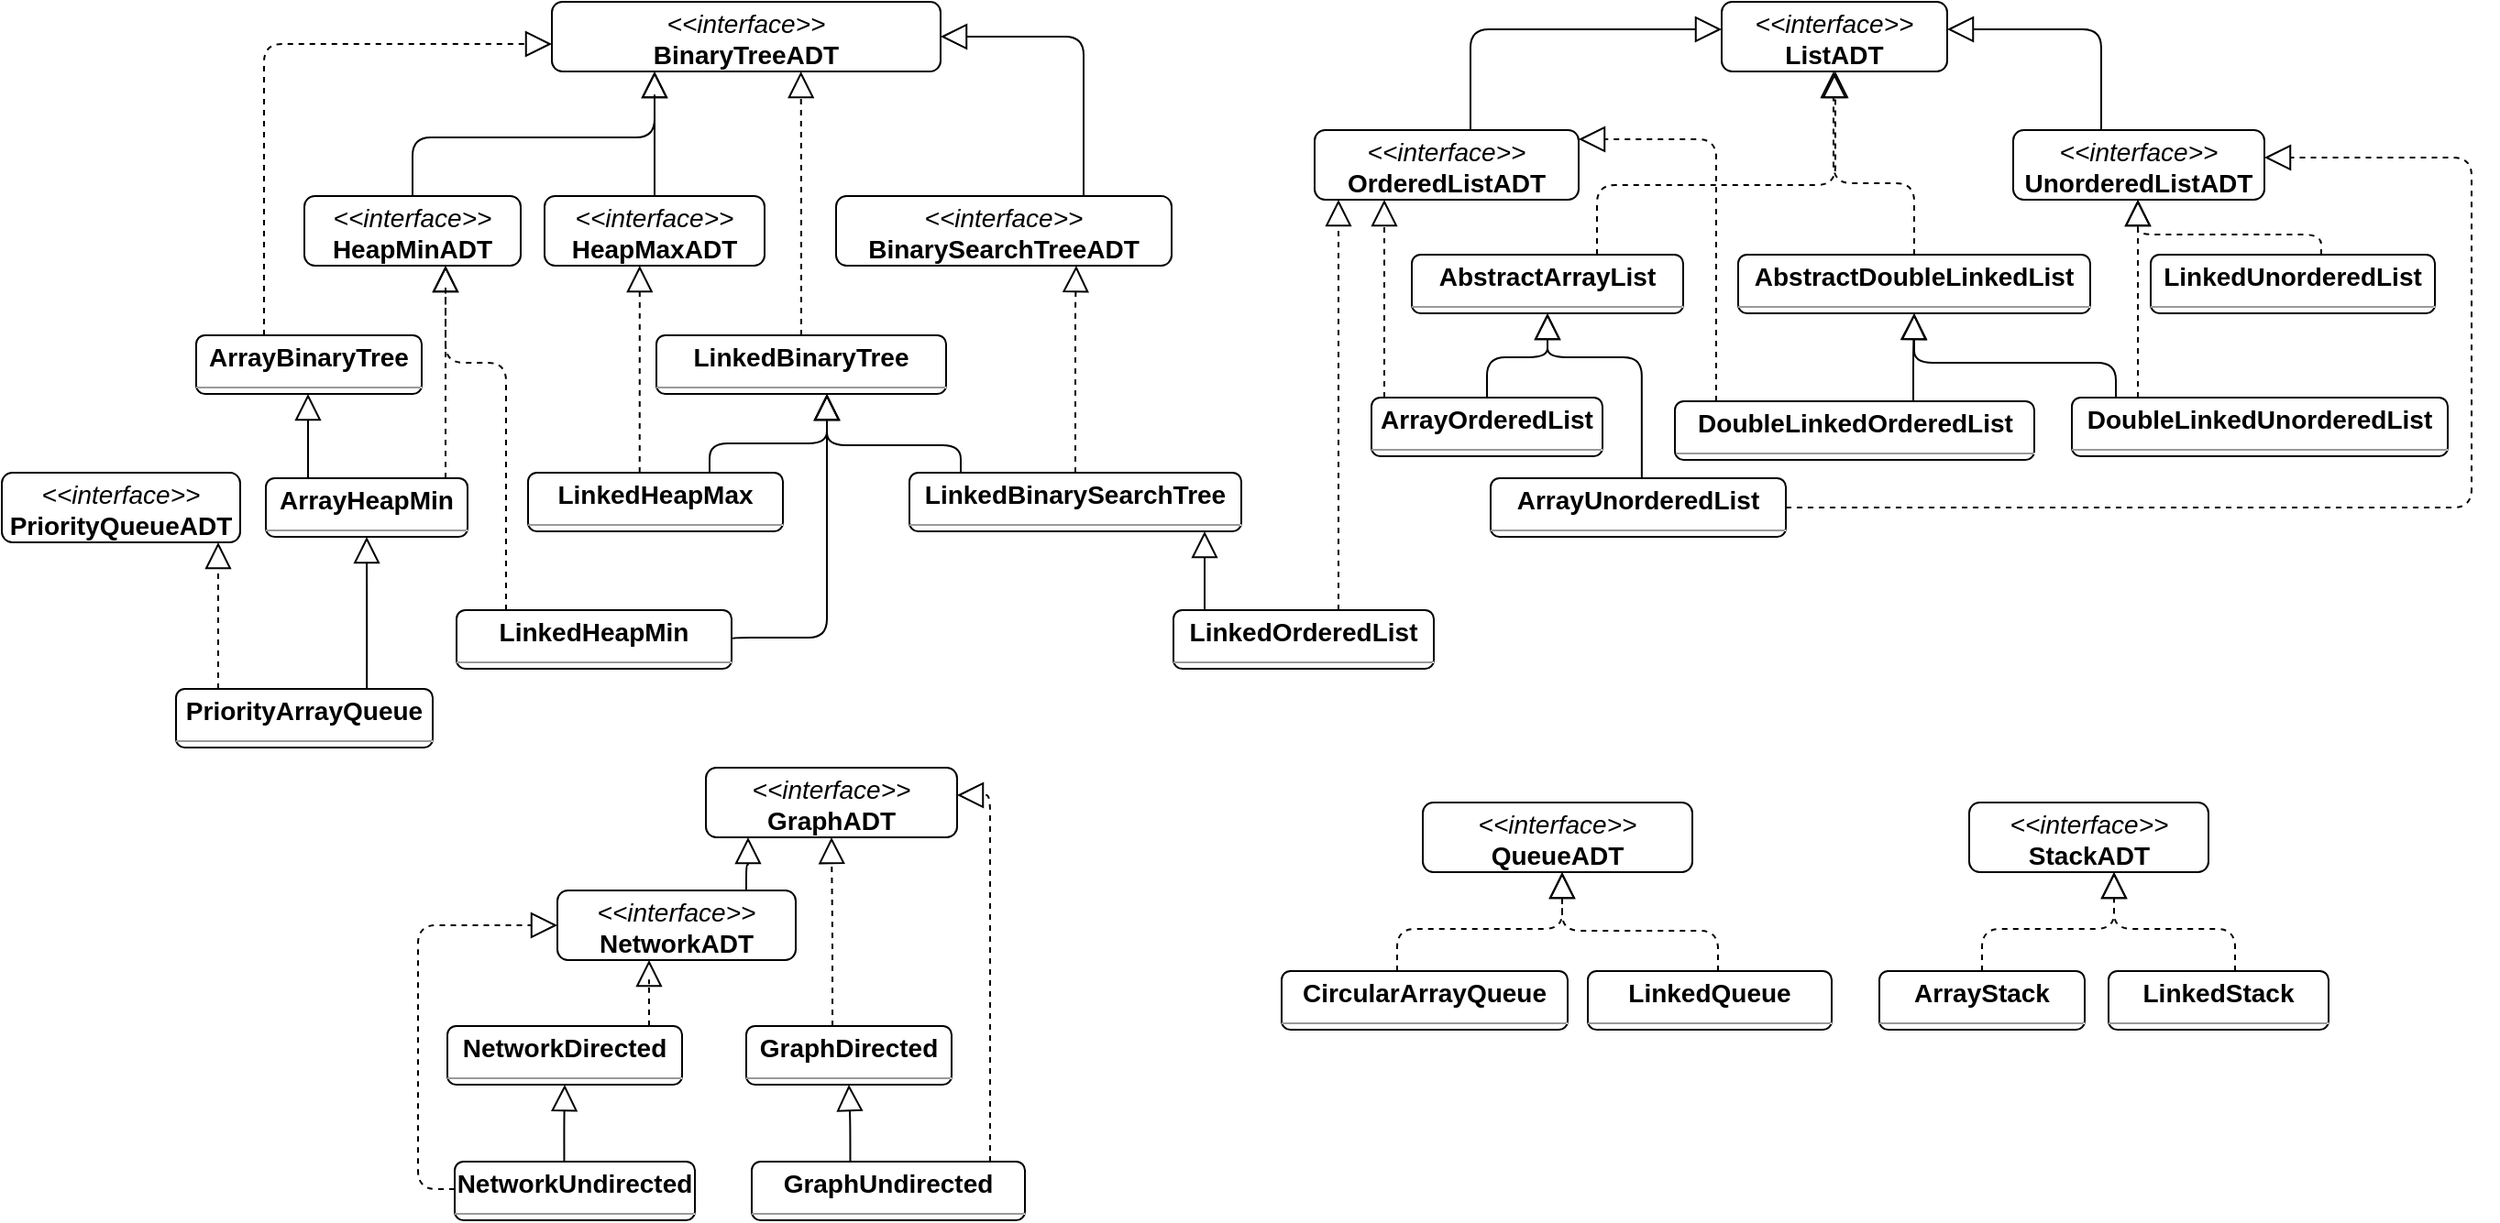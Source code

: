 <mxfile version="20.8.16" type="device"><diagram id="B9WzfpxvC3OFpExpscfD" name="Page-1"><mxGraphModel dx="2983" dy="1731" grid="0" gridSize="10" guides="1" tooltips="1" connect="1" arrows="1" fold="1" page="0" pageScale="1" pageWidth="827" pageHeight="1169" background="none" math="0" shadow="0"><root><mxCell id="0"/><mxCell id="1" parent="0"/><mxCell id="node3" value="&lt;p style=&quot;margin:0px;margin-top:4px;text-align:center;&quot;&gt;&lt;b&gt;AbstractArrayList&lt;T&gt;&lt;/b&gt;&lt;/p&gt;&lt;hr size=&quot;1&quot;/&gt;" style="verticalAlign=top;align=left;overflow=fill;fontSize=14;fontFamily=Helvetica;html=1;rounded=1;shadow=0;comic=0;labelBackgroundColor=none;strokeWidth=1;" parent="1" vertex="1"><mxGeometry x="346" y="-190" width="148" height="32" as="geometry"/></mxCell><mxCell id="node4" value="&lt;p style=&quot;margin:0px;margin-top:4px;text-align:center;&quot;&gt;&lt;b&gt;AbstractDoubleLinkedList&lt;T&gt;&lt;/b&gt;&lt;/p&gt;&lt;hr size=&quot;1&quot;/&gt;" style="verticalAlign=top;align=left;overflow=fill;fontSize=14;fontFamily=Helvetica;html=1;rounded=1;shadow=0;comic=0;labelBackgroundColor=none;strokeWidth=1;" parent="1" vertex="1"><mxGeometry x="524" y="-190" width="192" height="32" as="geometry"/></mxCell><mxCell id="node18" value="&lt;p style=&quot;margin:0px;margin-top:4px;text-align:center;&quot;&gt;&lt;b&gt;ArrayBinaryTree&lt;T&gt;&lt;/b&gt;&lt;/p&gt;&lt;hr size=&quot;1&quot;/&gt;" style="verticalAlign=top;align=left;overflow=fill;fontSize=14;fontFamily=Helvetica;html=1;rounded=1;shadow=0;comic=0;labelBackgroundColor=none;strokeWidth=1;" parent="1" vertex="1"><mxGeometry x="-317" y="-146" width="123" height="32" as="geometry"/></mxCell><mxCell id="node32" value="&lt;p style=&quot;margin:0px;margin-top:4px;text-align:center;&quot;&gt;&lt;b&gt;ArrayHeapMin&lt;T&gt;&lt;/b&gt;&lt;/p&gt;&lt;hr size=&quot;1&quot;/&gt;" style="verticalAlign=top;align=left;overflow=fill;fontSize=14;fontFamily=Helvetica;html=1;rounded=1;shadow=0;comic=0;labelBackgroundColor=none;strokeWidth=1;" parent="1" vertex="1"><mxGeometry x="-279" y="-68" width="110" height="32" as="geometry"/></mxCell><mxCell id="node14" value="&lt;p style=&quot;margin:0px;margin-top:4px;text-align:center;&quot;&gt;&lt;b&gt;ArrayOrderedList&lt;T&gt;&lt;/b&gt;&lt;/p&gt;&lt;hr size=&quot;1&quot;/&gt;" style="verticalAlign=top;align=left;overflow=fill;fontSize=14;fontFamily=Helvetica;html=1;rounded=1;shadow=0;comic=0;labelBackgroundColor=none;strokeWidth=1;" parent="1" vertex="1"><mxGeometry x="324" y="-112" width="126" height="32" as="geometry"/></mxCell><mxCell id="node20" value="&lt;p style=&quot;margin:0px;margin-top:4px;text-align:center;&quot;&gt;&lt;b&gt;ArrayUnorderedList&lt;T&gt;&lt;/b&gt;&lt;/p&gt;&lt;hr size=&quot;1&quot;/&gt;" style="verticalAlign=top;align=left;overflow=fill;fontSize=14;fontFamily=Helvetica;html=1;rounded=1;shadow=0;comic=0;labelBackgroundColor=none;strokeWidth=1;" parent="1" vertex="1"><mxGeometry x="389" y="-68" width="161" height="32" as="geometry"/></mxCell><mxCell id="node31" value="&lt;p style=&quot;margin:0px;margin-top:4px;text-align:center;&quot;&gt;&lt;i&gt;&amp;lt;&amp;lt;interface&amp;gt;&amp;gt;&lt;/i&gt;&lt;br/&gt;&lt;b&gt;BinarySearchTreeADT&lt;T&gt;&lt;/b&gt;&lt;/p&gt;&lt;hr size=&quot;1&quot;/&gt;" style="verticalAlign=top;align=left;overflow=fill;fontSize=14;fontFamily=Helvetica;html=1;rounded=1;shadow=0;comic=0;labelBackgroundColor=none;strokeWidth=1;" parent="1" vertex="1"><mxGeometry x="32" y="-222" width="183" height="38" as="geometry"/></mxCell><mxCell id="node34" value="&lt;p style=&quot;margin:0px;margin-top:4px;text-align:center;&quot;&gt;&lt;i&gt;&amp;lt;&amp;lt;interface&amp;gt;&amp;gt;&lt;/i&gt;&lt;br/&gt;&lt;b&gt;BinaryTreeADT&lt;T&gt;&lt;/b&gt;&lt;/p&gt;&lt;hr size=&quot;1&quot;/&gt;" style="verticalAlign=top;align=left;overflow=fill;fontSize=14;fontFamily=Helvetica;html=1;rounded=1;shadow=0;comic=0;labelBackgroundColor=none;strokeWidth=1;" parent="1" vertex="1"><mxGeometry x="-123" y="-328" width="212" height="38" as="geometry"/></mxCell><mxCell id="node17" value="&lt;p style=&quot;margin:0px;margin-top:4px;text-align:center;&quot;&gt;&lt;b&gt;DoubleLinkedOrderedList&lt;T&gt;&lt;/b&gt;&lt;/p&gt;&lt;hr size=&quot;1&quot;/&gt;" style="verticalAlign=top;align=left;overflow=fill;fontSize=14;fontFamily=Helvetica;html=1;rounded=1;shadow=0;comic=0;labelBackgroundColor=none;strokeWidth=1;" parent="1" vertex="1"><mxGeometry x="489.5" y="-110" width="196" height="32" as="geometry"/></mxCell><mxCell id="node12" value="&lt;p style=&quot;margin:0px;margin-top:4px;text-align:center;&quot;&gt;&lt;b&gt;DoubleLinkedUnorderedList&lt;T&gt;&lt;/b&gt;&lt;/p&gt;&lt;hr size=&quot;1&quot;/&gt;" style="verticalAlign=top;align=left;overflow=fill;fontSize=14;fontFamily=Helvetica;html=1;rounded=1;shadow=0;comic=0;labelBackgroundColor=none;strokeWidth=1;" parent="1" vertex="1"><mxGeometry x="706" y="-112" width="205" height="32" as="geometry"/></mxCell><mxCell id="node22" value="&lt;p style=&quot;margin:0px;margin-top:4px;text-align:center;&quot;&gt;&lt;i&gt;&amp;lt;&amp;lt;interface&amp;gt;&amp;gt;&lt;/i&gt;&lt;br/&gt;&lt;b&gt;HeapMaxADT&lt;T&gt;&lt;/b&gt;&lt;/p&gt;&lt;hr size=&quot;1&quot;/&gt;" style="verticalAlign=top;align=left;overflow=fill;fontSize=14;fontFamily=Helvetica;html=1;rounded=1;shadow=0;comic=0;labelBackgroundColor=none;strokeWidth=1;" parent="1" vertex="1"><mxGeometry x="-127" y="-222" width="120" height="38" as="geometry"/></mxCell><mxCell id="node23" value="&lt;p style=&quot;margin:0px;margin-top:4px;text-align:center;&quot;&gt;&lt;i&gt;&amp;lt;&amp;lt;interface&amp;gt;&amp;gt;&lt;/i&gt;&lt;br/&gt;&lt;b&gt;HeapMinADT&lt;T&gt;&lt;/b&gt;&lt;/p&gt;&lt;hr size=&quot;1&quot;/&gt;" style="verticalAlign=top;align=left;overflow=fill;fontSize=14;fontFamily=Helvetica;html=1;rounded=1;shadow=0;comic=0;labelBackgroundColor=none;strokeWidth=1;" parent="1" vertex="1"><mxGeometry x="-258" y="-222" width="118" height="38" as="geometry"/></mxCell><mxCell id="node25" value="&lt;p style=&quot;margin:0px;margin-top:4px;text-align:center;&quot;&gt;&lt;b&gt;LinkedBinarySearchTree&lt;T&gt;&lt;/b&gt;&lt;/p&gt;&lt;hr size=&quot;1&quot;/&gt;" style="verticalAlign=top;align=left;overflow=fill;fontSize=14;fontFamily=Helvetica;html=1;rounded=1;shadow=0;comic=0;labelBackgroundColor=none;strokeWidth=1;" parent="1" vertex="1"><mxGeometry x="72" y="-71" width="181" height="32" as="geometry"/></mxCell><mxCell id="node5" value="&lt;p style=&quot;margin:0px;margin-top:4px;text-align:center;&quot;&gt;&lt;b&gt;LinkedBinaryTree&lt;T&gt;&lt;/b&gt;&lt;/p&gt;&lt;hr size=&quot;1&quot;/&gt;" style="verticalAlign=top;align=left;overflow=fill;fontSize=14;fontFamily=Helvetica;html=1;rounded=1;shadow=0;comic=0;labelBackgroundColor=none;strokeWidth=1;" parent="1" vertex="1"><mxGeometry x="-66" y="-146" width="158" height="32" as="geometry"/></mxCell><mxCell id="node13" value="&lt;p style=&quot;margin:0px;margin-top:4px;text-align:center;&quot;&gt;&lt;b&gt;LinkedHeapMax&lt;T&gt;&lt;/b&gt;&lt;/p&gt;&lt;hr size=&quot;1&quot;/&gt;" style="verticalAlign=top;align=left;overflow=fill;fontSize=14;fontFamily=Helvetica;html=1;rounded=1;shadow=0;comic=0;labelBackgroundColor=none;strokeWidth=1;" parent="1" vertex="1"><mxGeometry x="-136" y="-71" width="139" height="32" as="geometry"/></mxCell><mxCell id="node28" value="&lt;p style=&quot;margin:0px;margin-top:4px;text-align:center;&quot;&gt;&lt;b&gt;LinkedHeapMin&lt;T&gt;&lt;/b&gt;&lt;/p&gt;&lt;hr size=&quot;1&quot;/&gt;" style="verticalAlign=top;align=left;overflow=fill;fontSize=14;fontFamily=Helvetica;html=1;rounded=1;shadow=0;comic=0;labelBackgroundColor=none;strokeWidth=1;" parent="1" vertex="1"><mxGeometry x="-175" y="4" width="150" height="32" as="geometry"/></mxCell><mxCell id="node6" value="&lt;p style=&quot;margin:0px;margin-top:4px;text-align:center;&quot;&gt;&lt;b&gt;LinkedOrderedList&lt;T&gt;&lt;/b&gt;&lt;/p&gt;&lt;hr size=&quot;1&quot;/&gt;" style="verticalAlign=top;align=left;overflow=fill;fontSize=14;fontFamily=Helvetica;html=1;rounded=1;shadow=0;comic=0;labelBackgroundColor=none;strokeWidth=1;" parent="1" vertex="1"><mxGeometry x="216" y="4" width="142" height="32" as="geometry"/></mxCell><mxCell id="node29" value="&lt;p style=&quot;margin:0px;margin-top:4px;text-align:center;&quot;&gt;&lt;b&gt;LinkedUnorderedList&lt;T&gt;&lt;/b&gt;&lt;/p&gt;&lt;hr size=&quot;1&quot;/&gt;" style="verticalAlign=top;align=left;overflow=fill;fontSize=14;fontFamily=Helvetica;html=1;rounded=1;shadow=0;comic=0;labelBackgroundColor=none;strokeWidth=1;" parent="1" vertex="1"><mxGeometry x="749" y="-190" width="155" height="32" as="geometry"/></mxCell><mxCell id="node27" value="&lt;p style=&quot;margin:0px;margin-top:4px;text-align:center;&quot;&gt;&lt;i&gt;&amp;lt;&amp;lt;interface&amp;gt;&amp;gt;&lt;/i&gt;&lt;br/&gt;&lt;b&gt;ListADT&lt;T&gt;&lt;/b&gt;&lt;/p&gt;&lt;hr size=&quot;1&quot;/&gt;" style="verticalAlign=top;align=left;overflow=fill;fontSize=14;fontFamily=Helvetica;html=1;rounded=1;shadow=0;comic=0;labelBackgroundColor=none;strokeWidth=1;" parent="1" vertex="1"><mxGeometry x="515" y="-328" width="123" height="38" as="geometry"/></mxCell><mxCell id="node1" value="&lt;p style=&quot;margin:0px;margin-top:4px;text-align:center;&quot;&gt;&lt;i&gt;&amp;lt;&amp;lt;interface&amp;gt;&amp;gt;&lt;/i&gt;&lt;br/&gt;&lt;b&gt;OrderedListADT&lt;T&gt;&lt;/b&gt;&lt;/p&gt;&lt;hr size=&quot;1&quot;/&gt;" style="verticalAlign=top;align=left;overflow=fill;fontSize=14;fontFamily=Helvetica;html=1;rounded=1;shadow=0;comic=0;labelBackgroundColor=none;strokeWidth=1;" parent="1" vertex="1"><mxGeometry x="293" y="-258" width="144" height="38" as="geometry"/></mxCell><mxCell id="node21" value="&lt;p style=&quot;margin:0px;margin-top:4px;text-align:center;&quot;&gt;&lt;b&gt;PriorityArrayQueue&lt;T&gt;&lt;/b&gt;&lt;/p&gt;&lt;hr size=&quot;1&quot;/&gt;" style="verticalAlign=top;align=left;overflow=fill;fontSize=14;fontFamily=Helvetica;html=1;rounded=1;shadow=0;comic=0;labelBackgroundColor=none;strokeWidth=1;" parent="1" vertex="1"><mxGeometry x="-328" y="47" width="140" height="32" as="geometry"/></mxCell><mxCell id="node30" value="&lt;p style=&quot;margin:0px;margin-top:4px;text-align:center;&quot;&gt;&lt;i&gt;&amp;lt;&amp;lt;interface&amp;gt;&amp;gt;&lt;/i&gt;&lt;br/&gt;&lt;b&gt;PriorityQueueADT&lt;T&gt;&lt;/b&gt;&lt;/p&gt;&lt;hr size=&quot;1&quot;/&gt;" style="verticalAlign=top;align=left;overflow=fill;fontSize=14;fontFamily=Helvetica;html=1;rounded=1;shadow=0;comic=0;labelBackgroundColor=none;strokeWidth=1;" parent="1" vertex="1"><mxGeometry x="-423" y="-71" width="130" height="38" as="geometry"/></mxCell><mxCell id="node2" value="&lt;p style=&quot;margin:0px;margin-top:4px;text-align:center;&quot;&gt;&lt;i&gt;&amp;lt;&amp;lt;interface&amp;gt;&amp;gt;&lt;/i&gt;&lt;br/&gt;&lt;b&gt;UnorderedListADT&lt;T&gt;&lt;/b&gt;&lt;/p&gt;&lt;hr size=&quot;1&quot;/&gt;" style="verticalAlign=top;align=left;overflow=fill;fontSize=14;fontFamily=Helvetica;html=1;rounded=1;shadow=0;comic=0;labelBackgroundColor=none;strokeWidth=1;" parent="1" vertex="1"><mxGeometry x="674" y="-258" width="137" height="38" as="geometry"/></mxCell><mxCell id="edge27" value="" style="html=1;rounded=1;edgeStyle=orthogonalEdgeStyle;dashed=1;startArrow=none;endArrow=block;endSize=12;labelBackgroundColor=none;fontColor=default;endFill=0;" parent="1" source="node3" target="node27" edge="1"><mxGeometry width="50" height="50" relative="1" as="geometry"><Array as="points"><mxPoint x="447" y="-228"/><mxPoint x="577" y="-228"/></Array></mxGeometry></mxCell><mxCell id="edge28" value="" style="html=1;rounded=1;edgeStyle=orthogonalEdgeStyle;dashed=1;startArrow=none;endArrow=block;endSize=12;labelBackgroundColor=none;fontColor=default;endFill=0;" parent="1" source="node4" target="node27" edge="1"><mxGeometry width="50" height="50" relative="1" as="geometry"><Array as="points"><mxPoint x="620" y="-229"/><mxPoint x="576" y="-229"/></Array></mxGeometry></mxCell><mxCell id="edge14" value="" style="html=1;rounded=1;edgeStyle=orthogonalEdgeStyle;dashed=1;startArrow=none;endArrow=block;endSize=12;fontColor=default;labelBackgroundColor=none;endFill=0;" parent="1" source="node18" target="node34" edge="1"><mxGeometry width="50" height="50" relative="1" as="geometry"><Array as="points"><mxPoint x="-280" y="-305"/></Array></mxGeometry></mxCell><mxCell id="edge30" value="" style="html=1;rounded=1;edgeStyle=orthogonalEdgeStyle;dashed=0;startArrow=none;endArrow=block;endSize=12;labelBackgroundColor=none;fontColor=default;endFill=0;" parent="1" source="node32" target="node18" edge="1"><mxGeometry width="50" height="50" relative="1" as="geometry"><Array as="points"><mxPoint x="-256" y="-81"/><mxPoint x="-256" y="-81"/></Array></mxGeometry></mxCell><mxCell id="edge5" value="" style="html=1;rounded=1;edgeStyle=orthogonalEdgeStyle;dashed=1;startArrow=none;endArrow=block;endSize=12;fontColor=default;labelBackgroundColor=none;endFill=0;" parent="1" source="node32" target="node23" edge="1"><mxGeometry width="50" height="50" relative="1" as="geometry"><Array as="points"><mxPoint x="-181" y="-173"/><mxPoint x="-181" y="-173"/></Array></mxGeometry></mxCell><mxCell id="edge33" value="" style="html=1;rounded=1;edgeStyle=orthogonalEdgeStyle;dashed=0;startArrow=none;endArrow=block;endSize=12;exitX=0.500;exitY=0.001;exitDx=0;exitDy=0;labelBackgroundColor=none;fontColor=default;endFill=0;" parent="1" source="node14" target="node3" edge="1"><mxGeometry width="50" height="50" relative="1" as="geometry"><Array as="points"><mxPoint x="387" y="-134"/><mxPoint x="420" y="-134"/></Array></mxGeometry></mxCell><mxCell id="edge12" value="" style="html=1;rounded=1;edgeStyle=orthogonalEdgeStyle;dashed=1;startArrow=none;endArrow=block;endSize=12;labelBackgroundColor=none;fontColor=default;endFill=0;" parent="1" source="node14" target="node1" edge="1"><mxGeometry width="50" height="50" relative="1" as="geometry"><Array as="points"><mxPoint x="331" y="-193"/><mxPoint x="331" y="-193"/></Array></mxGeometry></mxCell><mxCell id="edge17" value="" style="html=1;rounded=1;edgeStyle=orthogonalEdgeStyle;dashed=0;startArrow=none;endArrow=block;endSize=12;exitX=0.512;exitY=0.001;exitDx=0;exitDy=0;labelBackgroundColor=none;fontColor=default;endFill=0;" parent="1" source="node20" target="node3" edge="1"><mxGeometry width="50" height="50" relative="1" as="geometry"><Array as="points"><mxPoint x="471" y="-134"/><mxPoint x="420" y="-134"/></Array></mxGeometry></mxCell><mxCell id="edge11" value="" style="html=1;rounded=1;edgeStyle=orthogonalEdgeStyle;dashed=1;startArrow=none;endArrow=block;endSize=12;labelBackgroundColor=none;fontColor=default;endFill=0;" parent="1" source="node20" target="node2" edge="1"><mxGeometry width="50" height="50" relative="1" as="geometry"><Array as="points"><mxPoint x="924" y="-52"/><mxPoint x="924" y="-243"/></Array></mxGeometry></mxCell><mxCell id="edge35" value="" style="html=1;rounded=1;dashed=0;startArrow=none;endArrow=block;endSize=12;fontColor=default;edgeStyle=orthogonalEdgeStyle;labelBackgroundColor=none;endFill=0;" parent="1" source="node31" target="node34" edge="1"><mxGeometry width="50" height="50" relative="1" as="geometry"><Array as="points"><mxPoint x="167" y="-309"/></Array></mxGeometry></mxCell><mxCell id="edge0" value="" style="html=1;rounded=1;edgeStyle=orthogonalEdgeStyle;dashed=0;startArrow=none;endArrow=block;endSize=12;exitX=0.663;exitY=0.001;exitDx=0;exitDy=0;labelBackgroundColor=none;fontColor=default;endFill=0;" parent="1" source="node17" target="node4" edge="1"><mxGeometry width="50" height="50" relative="1" as="geometry"><Array as="points"/></mxGeometry></mxCell><mxCell id="edge6" value="" style="html=1;rounded=1;edgeStyle=orthogonalEdgeStyle;dashed=1;startArrow=none;endArrow=block;endSize=12;labelBackgroundColor=none;fontColor=default;endFill=0;" parent="1" source="node17" target="node1" edge="1"><mxGeometry width="50" height="50" relative="1" as="geometry"><Array as="points"><mxPoint x="512" y="-253"/></Array></mxGeometry></mxCell><mxCell id="edge31" value="" style="html=1;rounded=1;edgeStyle=orthogonalEdgeStyle;dashed=0;startArrow=none;endArrow=block;endSize=12;labelBackgroundColor=none;fontColor=default;endFill=0;" parent="1" source="node12" target="node4" edge="1"><mxGeometry width="50" height="50" relative="1" as="geometry"><Array as="points"><mxPoint x="730" y="-131"/><mxPoint x="620" y="-131"/></Array></mxGeometry></mxCell><mxCell id="edge21" value="" style="html=1;rounded=1;edgeStyle=orthogonalEdgeStyle;dashed=1;startArrow=none;endArrow=block;endSize=12;labelBackgroundColor=none;fontColor=default;endFill=0;" parent="1" source="node12" target="node2" edge="1"><mxGeometry width="50" height="50" relative="1" as="geometry"><Array as="points"><mxPoint x="742" y="-141"/><mxPoint x="742" y="-141"/></Array></mxGeometry></mxCell><mxCell id="edge4" value="" style="html=1;rounded=1;dashed=0;startArrow=none;endArrow=block;endSize=12;fontColor=default;edgeStyle=orthogonalEdgeStyle;labelBackgroundColor=none;endFill=0;" parent="1" source="node22" target="node34" edge="1"><mxGeometry width="50" height="50" relative="1" as="geometry"><Array as="points"><mxPoint x="-67" y="-278"/><mxPoint x="-67" y="-278"/></Array></mxGeometry></mxCell><mxCell id="edge3" value="" style="html=1;rounded=1;edgeStyle=orthogonalEdgeStyle;dashed=0;startArrow=none;endArrow=block;endSize=12;fontColor=default;labelBackgroundColor=none;endFill=0;" parent="1" source="node23" target="node34" edge="1"><mxGeometry width="50" height="50" relative="1" as="geometry"><Array as="points"><mxPoint x="-199" y="-254"/><mxPoint x="-67" y="-254"/></Array></mxGeometry></mxCell><mxCell id="edge13" value="" style="html=1;rounded=1;edgeStyle=orthogonalEdgeStyle;dashed=1;startArrow=none;endArrow=block;endSize=12;labelBackgroundColor=none;fontColor=default;endFill=0;" parent="1" source="node25" target="node31" edge="1"><mxGeometry width="50" height="50" relative="1" as="geometry"><Array as="points"><mxPoint x="163" y="-161"/><mxPoint x="163" y="-161"/></Array></mxGeometry></mxCell><mxCell id="edge39" value="" style="html=1;rounded=1;dashed=0;startArrow=none;endArrow=block;endSize=12;edgeStyle=orthogonalEdgeStyle;labelBackgroundColor=none;fontColor=default;endFill=0;" parent="1" source="node25" target="node5" edge="1"><mxGeometry width="50" height="50" relative="1" as="geometry"><Array as="points"><mxPoint x="100" y="-86"/><mxPoint x="27" y="-86"/></Array></mxGeometry></mxCell><mxCell id="edge24" value="" style="html=1;rounded=1;edgeStyle=orthogonalEdgeStyle;dashed=1;startArrow=none;endArrow=block;endSize=12;exitX=0.500;exitY=0.001;exitDx=0;exitDy=0;entryX=0.641;entryY=1.001;entryDx=0;entryDy=0;fontColor=default;labelBackgroundColor=none;endFill=0;" parent="1" source="node5" target="node34" edge="1"><mxGeometry width="50" height="50" relative="1" as="geometry"><Array as="points"/></mxGeometry></mxCell><mxCell id="edge15" value="" style="html=1;rounded=1;edgeStyle=orthogonalEdgeStyle;dashed=1;startArrow=none;endArrow=block;endSize=12;exitX=0.438;exitY=0.001;exitDx=0;exitDy=0;fontColor=default;labelBackgroundColor=none;endFill=0;" parent="1" source="node13" target="node22" edge="1"><mxGeometry width="50" height="50" relative="1" as="geometry"><Array as="points"><mxPoint x="-75" y="-158"/><mxPoint x="-75" y="-158"/></Array></mxGeometry></mxCell><mxCell id="edge20" value="" style="html=1;rounded=1;edgeStyle=orthogonalEdgeStyle;dashed=0;startArrow=none;endArrow=block;endSize=12;labelBackgroundColor=none;fontColor=default;endFill=0;" parent="1" source="node13" target="node5" edge="1"><mxGeometry width="50" height="50" relative="1" as="geometry"><Array as="points"><mxPoint x="-37" y="-87"/><mxPoint x="27" y="-87"/></Array></mxGeometry></mxCell><mxCell id="edge32" value="" style="html=1;rounded=1;edgeStyle=orthogonalEdgeStyle;dashed=1;startArrow=none;endArrow=block;endSize=12;fontColor=default;labelBackgroundColor=none;endFill=0;" parent="1" source="node28" target="node23" edge="1"><mxGeometry width="50" height="50" relative="1" as="geometry"><Array as="points"><mxPoint x="-148" y="-131"/><mxPoint x="-181" y="-131"/></Array></mxGeometry></mxCell><mxCell id="edge22" value="" style="html=1;rounded=1;edgeStyle=orthogonalEdgeStyle;dashed=0;startArrow=none;endArrow=block;endSize=12;exitX=1.000;exitY=0.500;exitDx=0;exitDy=0;labelBackgroundColor=none;fontColor=default;endFill=0;" parent="1" source="node28" target="node5" edge="1"><mxGeometry width="50" height="50" relative="1" as="geometry"><Array as="points"><mxPoint x="-25" y="19"/><mxPoint x="27" y="19"/></Array></mxGeometry></mxCell><mxCell id="edge26" value="" style="html=1;rounded=1;edgeStyle=orthogonalEdgeStyle;dashed=0;startArrow=none;endArrow=block;endSize=12;labelBackgroundColor=none;fontColor=default;endFill=0;" parent="1" source="node6" target="node25" edge="1"><mxGeometry width="50" height="50" relative="1" as="geometry"><Array as="points"><mxPoint x="233" y="-13"/><mxPoint x="233" y="-13"/></Array></mxGeometry></mxCell><mxCell id="edge29" value="" style="html=1;rounded=1;edgeStyle=orthogonalEdgeStyle;dashed=1;startArrow=none;endArrow=block;endSize=12;labelBackgroundColor=none;fontColor=default;endFill=0;" parent="1" source="node6" target="node1" edge="1"><mxGeometry width="50" height="50" relative="1" as="geometry"><Array as="points"><mxPoint x="306" y="-54"/><mxPoint x="306" y="-54"/></Array><mxPoint x="223" y="4" as="sourcePoint"/></mxGeometry></mxCell><mxCell id="edge23" value="" style="html=1;rounded=1;edgeStyle=orthogonalEdgeStyle;dashed=1;startArrow=none;endArrow=block;endSize=12;labelBackgroundColor=none;fontColor=default;endFill=0;" parent="1" source="node29" target="node2" edge="1"><mxGeometry width="50" height="50" relative="1" as="geometry"><Array as="points"><mxPoint x="842" y="-201"/><mxPoint x="742" y="-201"/></Array></mxGeometry></mxCell><mxCell id="edge9" value="" style="html=1;rounded=1;edgeStyle=orthogonalEdgeStyle;dashed=0;startArrow=none;endArrow=block;endSize=12;labelBackgroundColor=none;fontColor=default;endFill=0;" parent="1" source="node1" target="node27" edge="1"><mxGeometry width="50" height="50" relative="1" as="geometry"><Array as="points"><mxPoint x="378" y="-313"/></Array></mxGeometry></mxCell><mxCell id="edge16" value="" style="html=1;rounded=1;edgeStyle=orthogonalEdgeStyle;dashed=0;startArrow=none;endArrow=block;endSize=12;exitX=0.743;exitY=0.001;exitDx=0;exitDy=0;entryX=0.500;entryY=1.001;entryDx=0;entryDy=0;labelBackgroundColor=none;fontColor=default;endFill=0;" parent="1" source="node21" target="node32" edge="1"><mxGeometry width="50" height="50" relative="1" as="geometry"><Array as="points"/></mxGeometry></mxCell><mxCell id="edge38" value="" style="html=1;rounded=1;edgeStyle=orthogonalEdgeStyle;dashed=1;startArrow=none;endArrow=block;endSize=12;labelBackgroundColor=none;fontColor=default;endFill=0;" parent="1" source="node21" target="node30" edge="1"><mxGeometry width="50" height="50" relative="1" as="geometry"><Array as="points"><mxPoint x="-305" y="-12"/><mxPoint x="-305" y="-12"/></Array></mxGeometry></mxCell><mxCell id="edge7" value="" style="html=1;rounded=1;edgeStyle=orthogonalEdgeStyle;dashed=0;startArrow=none;endArrow=block;endSize=12;labelBackgroundColor=none;fontColor=default;endFill=0;" parent="1" source="node2" target="node27" edge="1"><mxGeometry width="50" height="50" relative="1" as="geometry"><Array as="points"><mxPoint x="722" y="-313"/></Array></mxGeometry></mxCell><mxCell id="node8" value="&lt;p style=&quot;margin:0px;margin-top:4px;text-align:center;&quot;&gt;&lt;b&gt;CircularArrayQueue&lt;T&gt;&lt;/b&gt;&lt;/p&gt;&lt;hr size=&quot;1&quot;/&gt;" style="verticalAlign=top;align=left;overflow=fill;fontSize=14;fontFamily=Helvetica;html=1;rounded=1;shadow=0;comic=0;labelBackgroundColor=none;strokeWidth=1;" parent="1" vertex="1"><mxGeometry x="275" y="201" width="156" height="32" as="geometry"/></mxCell><mxCell id="node26" value="&lt;p style=&quot;margin:0px;margin-top:4px;text-align:center;&quot;&gt;&lt;b&gt;LinkedQueue&lt;T&gt;&lt;/b&gt;&lt;/p&gt;&lt;hr size=&quot;1&quot;/&gt;" style="verticalAlign=top;align=left;overflow=fill;fontSize=14;fontFamily=Helvetica;html=1;rounded=1;shadow=0;comic=0;labelBackgroundColor=none;strokeWidth=1;" parent="1" vertex="1"><mxGeometry x="442" y="201" width="133" height="32" as="geometry"/></mxCell><mxCell id="node11" value="&lt;p style=&quot;margin:0px;margin-top:4px;text-align:center;&quot;&gt;&lt;i&gt;&amp;lt;&amp;lt;interface&amp;gt;&amp;gt;&lt;/i&gt;&lt;br/&gt;&lt;b&gt;QueueADT&lt;T&gt;&lt;/b&gt;&lt;/p&gt;&lt;hr size=&quot;1&quot;/&gt;" style="verticalAlign=top;align=left;overflow=fill;fontSize=14;fontFamily=Helvetica;html=1;rounded=1;shadow=0;comic=0;labelBackgroundColor=none;strokeWidth=1;" parent="1" vertex="1"><mxGeometry x="352" y="109" width="147" height="38" as="geometry"/></mxCell><mxCell id="edge25" value="" style="html=1;rounded=1;edgeStyle=orthogonalEdgeStyle;dashed=1;startArrow=none;endArrow=block;endSize=12;labelBackgroundColor=none;fontColor=default;endFill=0;" parent="1" source="node8" target="node11" edge="1"><mxGeometry width="50" height="50" relative="1" as="geometry"><Array as="points"><mxPoint x="338" y="178"/><mxPoint x="428" y="178"/></Array></mxGeometry></mxCell><mxCell id="edge19" value="" style="html=1;rounded=1;edgeStyle=orthogonalEdgeStyle;dashed=1;startArrow=none;endArrow=block;endSize=12;labelBackgroundColor=none;fontColor=default;endFill=0;" parent="1" source="node26" target="node11" edge="1"><mxGeometry width="50" height="50" relative="1" as="geometry"><Array as="points"><mxPoint x="513" y="179"/><mxPoint x="428" y="179"/></Array></mxGeometry></mxCell><mxCell id="node0" value="&lt;p style=&quot;margin:0px;margin-top:4px;text-align:center;&quot;&gt;&lt;i&gt;&amp;lt;&amp;lt;interface&amp;gt;&amp;gt;&lt;/i&gt;&lt;br/&gt;&lt;b&gt;StackADT&lt;T&gt;&lt;/b&gt;&lt;/p&gt;&lt;hr size=&quot;1&quot;/&gt;" style="verticalAlign=top;align=left;overflow=fill;fontSize=14;fontFamily=Helvetica;html=1;rounded=1;shadow=0;comic=0;labelBackgroundColor=none;strokeWidth=1;" parent="1" vertex="1"><mxGeometry x="650" y="109" width="130.5" height="38" as="geometry"/></mxCell><mxCell id="node15" value="&lt;p style=&quot;margin:0px;margin-top:4px;text-align:center;&quot;&gt;&lt;b&gt;ArrayStack&lt;T&gt;&lt;/b&gt;&lt;/p&gt;&lt;hr size=&quot;1&quot;/&gt;" style="verticalAlign=top;align=left;overflow=fill;fontSize=14;fontFamily=Helvetica;html=1;rounded=1;shadow=0;comic=0;labelBackgroundColor=none;strokeWidth=1;" parent="1" vertex="1"><mxGeometry x="601" y="201" width="112" height="32" as="geometry"/></mxCell><mxCell id="node33" value="&lt;p style=&quot;margin:0px;margin-top:4px;text-align:center;&quot;&gt;&lt;b&gt;LinkedStack&lt;T&gt;&lt;/b&gt;&lt;/p&gt;&lt;hr size=&quot;1&quot;/&gt;" style="verticalAlign=top;align=left;overflow=fill;fontSize=14;fontFamily=Helvetica;html=1;rounded=1;shadow=0;comic=0;labelBackgroundColor=none;strokeWidth=1;" parent="1" vertex="1"><mxGeometry x="726" y="201" width="120" height="32" as="geometry"/></mxCell><mxCell id="edge1" value="" style="html=1;rounded=1;edgeStyle=orthogonalEdgeStyle;dashed=1;startArrow=none;endArrow=block;endSize=12;labelBackgroundColor=none;fontColor=default;endFill=0;" parent="1" source="node33" target="node0" edge="1"><mxGeometry width="50" height="50" relative="1" as="geometry"><Array as="points"><mxPoint x="795" y="178"/><mxPoint x="729" y="178"/></Array></mxGeometry></mxCell><mxCell id="edge36" value="" style="html=1;rounded=1;edgeStyle=orthogonalEdgeStyle;dashed=1;startArrow=none;endArrow=block;endSize=12;labelBackgroundColor=none;fontColor=default;endFill=0;" parent="1" source="node15" target="node0" edge="1"><mxGeometry width="50" height="50" relative="1" as="geometry"><Array as="points"><mxPoint x="657" y="178"/><mxPoint x="729" y="178"/></Array></mxGeometry></mxCell><mxCell id="node9" value="&lt;p style=&quot;margin:0px;margin-top:4px;text-align:center;&quot;&gt;&lt;i&gt;&amp;lt;&amp;lt;interface&amp;gt;&amp;gt;&lt;/i&gt;&lt;br/&gt;&lt;b&gt;GraphADT&lt;T&gt;&lt;/b&gt;&lt;/p&gt;&lt;hr size=&quot;1&quot;/&gt;" style="verticalAlign=top;align=left;overflow=fill;fontSize=14;fontFamily=Helvetica;html=1;rounded=1;shadow=0;comic=0;labelBackgroundColor=none;strokeWidth=1;" parent="1" vertex="1"><mxGeometry x="-39" y="90" width="137" height="38" as="geometry"/></mxCell><mxCell id="node7" value="&lt;p style=&quot;margin:0px;margin-top:4px;text-align:center;&quot;&gt;&lt;b&gt;GraphDirected&lt;T&gt;&lt;/b&gt;&lt;/p&gt;&lt;hr size=&quot;1&quot;/&gt;" style="verticalAlign=top;align=left;overflow=fill;fontSize=14;fontFamily=Helvetica;html=1;rounded=1;shadow=0;comic=0;labelBackgroundColor=none;strokeWidth=1;" parent="1" vertex="1"><mxGeometry x="-17" y="231" width="112" height="32" as="geometry"/></mxCell><mxCell id="node16" value="&lt;p style=&quot;margin:0px;margin-top:4px;text-align:center;&quot;&gt;&lt;b&gt;GraphUndirected&lt;T&gt;&lt;/b&gt;&lt;/p&gt;&lt;hr size=&quot;1&quot;/&gt;" style="verticalAlign=top;align=left;overflow=fill;fontSize=14;fontFamily=Helvetica;html=1;rounded=1;shadow=0;comic=0;labelBackgroundColor=none;strokeWidth=1;" parent="1" vertex="1"><mxGeometry x="-14" y="305" width="149" height="32" as="geometry"/></mxCell><mxCell id="node24" value="&lt;p style=&quot;margin:0px;margin-top:4px;text-align:center;&quot;&gt;&lt;i&gt;&amp;lt;&amp;lt;interface&amp;gt;&amp;gt;&lt;/i&gt;&lt;br/&gt;&lt;b&gt;NetworkADT&lt;T&gt;&lt;/b&gt;&lt;/p&gt;&lt;hr size=&quot;1&quot;/&gt;" style="verticalAlign=top;align=left;overflow=fill;fontSize=14;fontFamily=Helvetica;html=1;rounded=1;shadow=0;comic=0;labelBackgroundColor=none;strokeWidth=1;" parent="1" vertex="1"><mxGeometry x="-120" y="157" width="130" height="38" as="geometry"/></mxCell><mxCell id="node19" value="&lt;p style=&quot;margin:0px;margin-top:4px;text-align:center;&quot;&gt;&lt;b&gt;NetworkDirected&lt;T&gt;&lt;/b&gt;&lt;/p&gt;&lt;hr size=&quot;1&quot;/&gt;" style="verticalAlign=top;align=left;overflow=fill;fontSize=14;fontFamily=Helvetica;html=1;rounded=1;shadow=0;comic=0;labelBackgroundColor=none;strokeWidth=1;" parent="1" vertex="1"><mxGeometry x="-180" y="231" width="128" height="32" as="geometry"/></mxCell><mxCell id="node10" value="&lt;p style=&quot;margin:0px;margin-top:4px;text-align:center;&quot;&gt;&lt;b&gt;NetworkUndirected&lt;T&gt;&lt;/b&gt;&lt;/p&gt;&lt;hr size=&quot;1&quot;/&gt;" style="verticalAlign=top;align=left;overflow=fill;fontSize=14;fontFamily=Helvetica;html=1;rounded=1;shadow=0;comic=0;labelBackgroundColor=none;strokeWidth=1;" parent="1" vertex="1"><mxGeometry x="-176" y="305" width="131" height="32" as="geometry"/></mxCell><mxCell id="edge40" value="" style="html=1;rounded=1;edgeStyle=orthogonalEdgeStyle;dashed=1;startArrow=none;endArrow=block;endSize=12;exitX=0.420;exitY=0.001;exitDx=0;exitDy=0;entryX=0.500;entryY=1.001;entryDx=0;entryDy=0;labelBackgroundColor=none;fontColor=default;endFill=0;" parent="1" source="node7" target="node9" edge="1"><mxGeometry width="50" height="50" relative="1" as="geometry"><Array as="points"/></mxGeometry></mxCell><mxCell id="edge2" value="" style="html=1;rounded=1;edgeStyle=orthogonalEdgeStyle;dashed=1;startArrow=none;endArrow=block;endSize=12;labelBackgroundColor=none;fontColor=default;endFill=0;" parent="1" source="node16" target="node9" edge="1"><mxGeometry width="50" height="50" relative="1" as="geometry"><Array as="points"><mxPoint x="116" y="105"/></Array></mxGeometry></mxCell><mxCell id="edge10" value="" style="html=1;rounded=1;edgeStyle=orthogonalEdgeStyle;dashed=0;startArrow=none;endArrow=block;endSize=12;exitX=0.361;exitY=0.001;exitDx=0;exitDy=0;entryX=0.500;entryY=1.001;entryDx=0;entryDy=0;labelBackgroundColor=none;fontColor=default;endFill=0;" parent="1" source="node16" target="node7" edge="1"><mxGeometry width="50" height="50" relative="1" as="geometry"><Array as="points"/></mxGeometry></mxCell><mxCell id="edge8" value="" style="html=1;rounded=1;dashed=0;startArrow=none;endArrow=block;endSize=12;edgeStyle=orthogonalEdgeStyle;labelBackgroundColor=none;fontColor=default;endFill=0;" parent="1" source="node24" target="node9" edge="1"><mxGeometry width="50" height="50" relative="1" as="geometry"><Array as="points"><mxPoint x="-17" y="143"/><mxPoint x="-16" y="143"/></Array><mxPoint x="-16" y="128.0" as="targetPoint"/></mxGeometry></mxCell><mxCell id="edge18" value="" style="html=1;rounded=1;edgeStyle=orthogonalEdgeStyle;dashed=1;startArrow=none;endArrow=block;endSize=12;labelBackgroundColor=none;fontColor=default;endFill=0;" parent="1" source="node19" target="node24" edge="1"><mxGeometry width="50" height="50" relative="1" as="geometry"><Array as="points"><mxPoint x="-70" y="204"/><mxPoint x="-70" y="204"/></Array></mxGeometry></mxCell><mxCell id="edge37" value="" style="html=1;rounded=1;edgeStyle=orthogonalEdgeStyle;dashed=1;startArrow=none;endArrow=block;endSize=12;labelBackgroundColor=none;fontColor=default;endFill=0;" parent="1" source="node10" target="node24" edge="1"><mxGeometry width="50" height="50" relative="1" as="geometry"><Array as="points"><mxPoint x="-196" y="320"/><mxPoint x="-196" y="176"/></Array></mxGeometry></mxCell><mxCell id="edge34" value="" style="html=1;rounded=1;edgeStyle=orthogonalEdgeStyle;dashed=0;startArrow=none;endArrow=block;endSize=12;exitX=0.456;exitY=0.001;exitDx=0;exitDy=0;entryX=0.500;entryY=1.001;entryDx=0;entryDy=0;labelBackgroundColor=none;fontColor=default;endFill=0;" parent="1" source="node10" target="node19" edge="1"><mxGeometry width="50" height="50" relative="1" as="geometry"><Array as="points"/></mxGeometry></mxCell></root></mxGraphModel></diagram></mxfile>